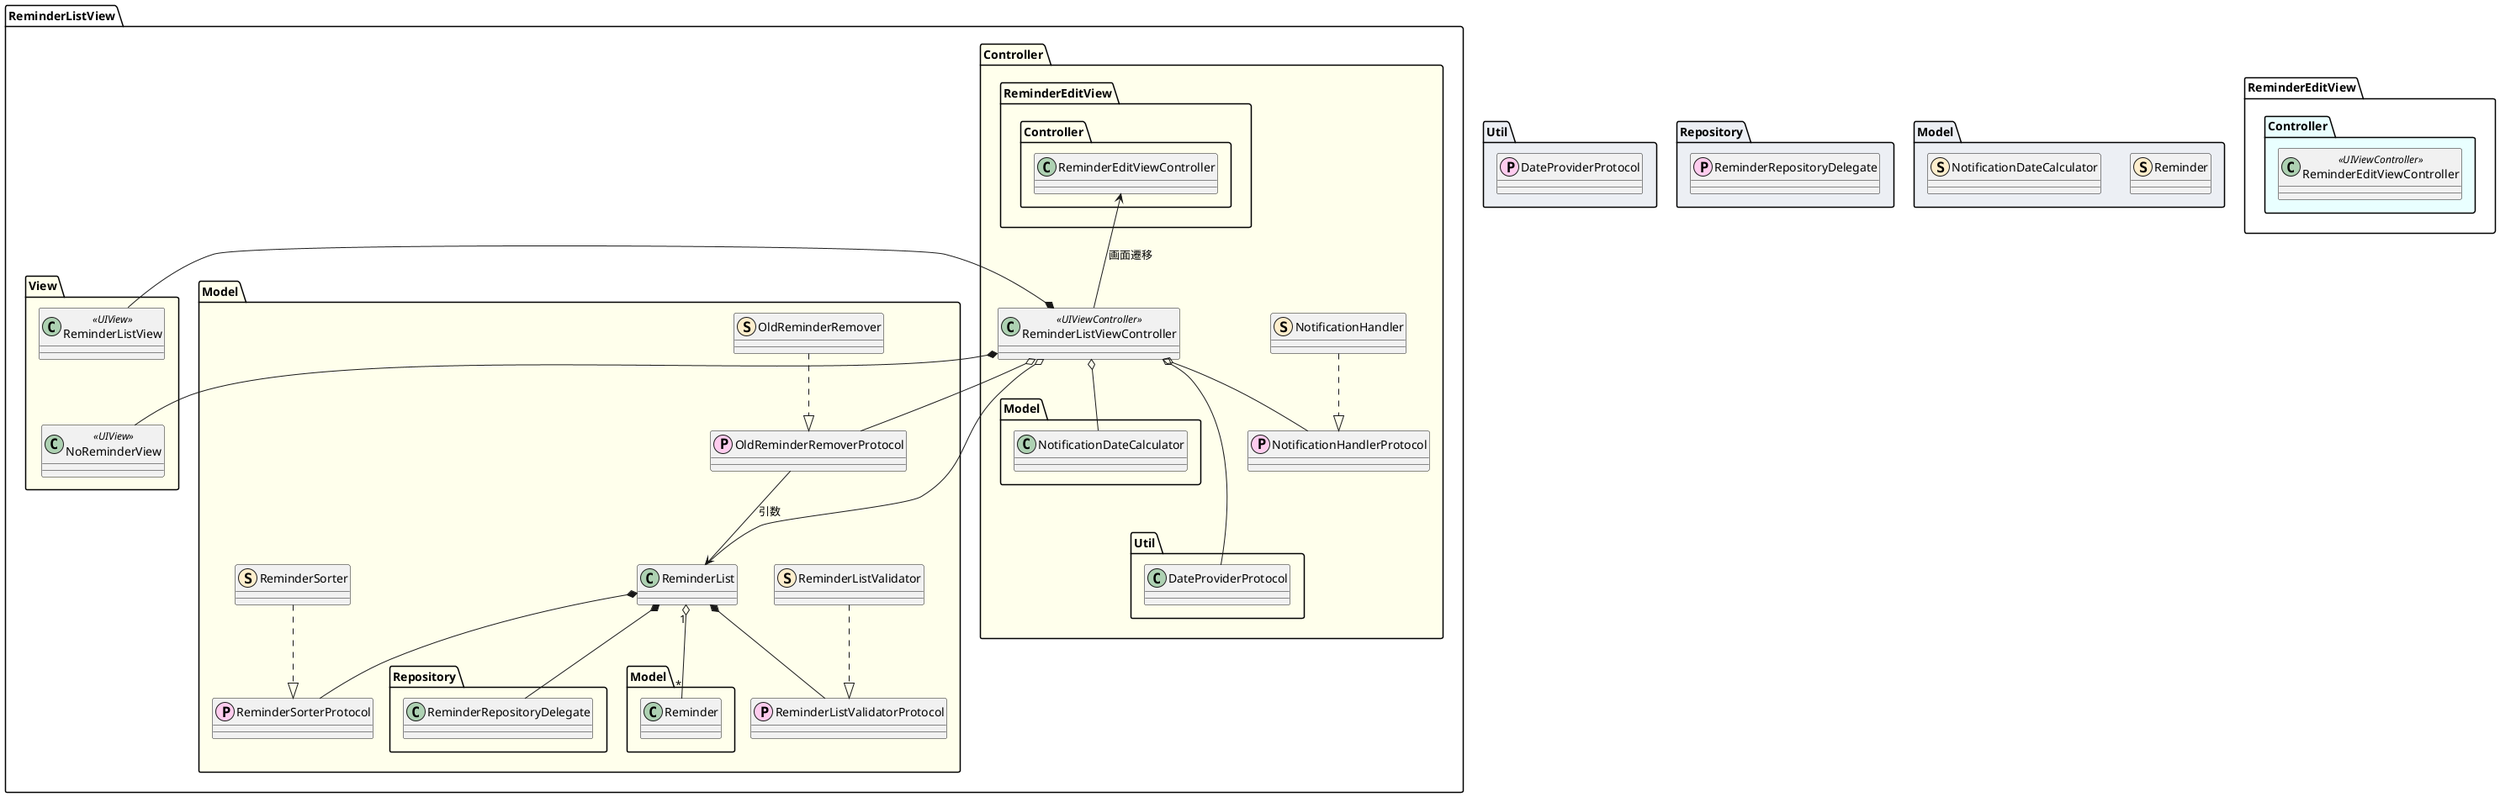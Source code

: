 @startuml Models

namespace ReminderListView.Model #FFFFEC {
    class ReminderList
    class ReminderSorterProtocol <<P, #ffccee)>>
    class ReminderSorter  <<S, #ffeecc)>>
    class ReminderListValidatorProtocol <<P, #ffccee)>>
    class ReminderListValidator  <<S, #ffeecc)>>
    class OldReminderRemoverProtocol <<P, #ffccee)>>
    class OldReminderRemover  <<S, #ffeecc)>>
    ReminderList "1" o-- "*" Model.Reminder
    ReminderList *-- Repository.ReminderRepositoryDelegate
    ReminderList *-- ReminderSorterProtocol
    ReminderList *-- ReminderListValidatorProtocol
    ReminderSorter ..|> ReminderSorterProtocol
    ReminderListValidator ..|> ReminderListValidatorProtocol
    OldReminderRemover ..|> OldReminderRemoverProtocol
    OldReminderRemoverProtocol --> ReminderList : 引数
}
namespace ReminderListView.Controller #FFFFEC {
    class ReminderListViewController <<UIViewController>>
    class NotificationHandlerProtocol <<P, #ffccee)>>
    class NotificationHandler <<S, #ffeecc)>>
    ReminderListViewController o-- ReminderListView.Model.ReminderList
    ReminderListViewController *- ReminderListView.View.ReminderListView
    ReminderListViewController *- ReminderListView.View.NoReminderView
    ReminderListViewController o-- NotificationHandlerProtocol
    ReminderListViewController o-- Model.NotificationDateCalculator
    ReminderListViewController o--- Util.DateProviderProtocol
    ReminderListViewController o-- ReminderListView.Model.OldReminderRemoverProtocol
    ReminderListViewController -u-> ReminderEditView.Controller.ReminderEditViewController: 画面遷移
    NotificationHandler ..|> NotificationHandlerProtocol
}
namespace ReminderListView.View #FFFFEC {
    class ReminderListView <<UIView>>
    class NoReminderView <<UIView>>
    ReminderListView -[hidden]-> NoReminderView
}

' 依存先
namespace Util #ECEFF4 {
    class DateProviderProtocol <<P, #ffccee)>>
}
namespace Repository #ECEFF4 {
    class ReminderRepositoryDelegate <<P, #ffccee)>>
}
namespace Model #ECEFF4 {
    class Reminder <<S, #ffeecc)>>
    class NotificationDateCalculator <<S, #ffeecc)>>
}
namespace ReminderEditView.Controller #E9FFFF {
    class ReminderEditViewController <<UIViewController>>
}
